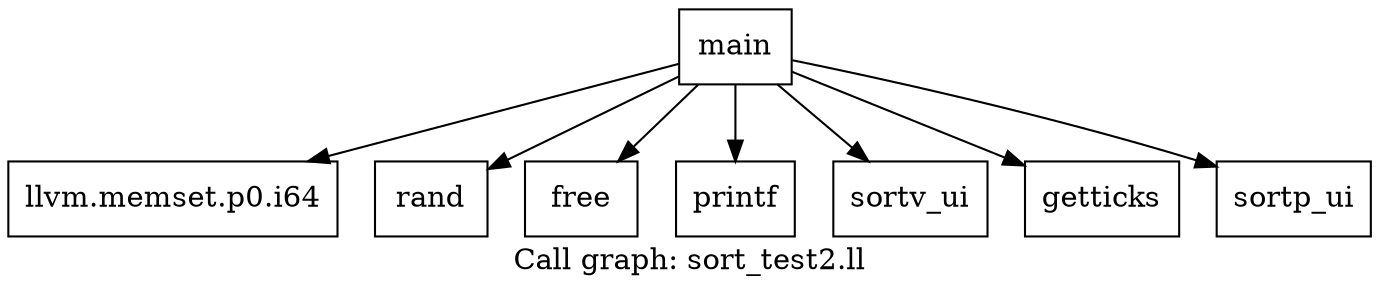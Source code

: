 digraph "Call graph: sort_test2.ll" {
	label="Call graph: sort_test2.ll";

	Node0x55cdc8cbc110 [shape=record,label="{main}"];
	Node0x55cdc8cbc110 -> Node0x55cdc8cb2ce0;
	Node0x55cdc8cbc110 -> Node0x55cdc8cb42a0;
	Node0x55cdc8cbc110 -> Node0x55cdc8ca85f0;
	Node0x55cdc8cbc110 -> Node0x55cdc8cb9c90;
	Node0x55cdc8cbc110 -> Node0x55cdc8cb6480;
	Node0x55cdc8cbc110 -> Node0x55cdc8cb7330;
	Node0x55cdc8cbc110 -> Node0x55cdc8ca8530;
	Node0x55cdc8cb2ce0 [shape=record,label="{llvm.memset.p0.i64}"];
	Node0x55cdc8cb42a0 [shape=record,label="{rand}"];
	Node0x55cdc8cb6480 [shape=record,label="{sortv_ui}"];
	Node0x55cdc8cb7330 [shape=record,label="{getticks}"];
	Node0x55cdc8cb9c90 [shape=record,label="{printf}"];
	Node0x55cdc8ca8530 [shape=record,label="{sortp_ui}"];
	Node0x55cdc8ca85f0 [shape=record,label="{free}"];
}

